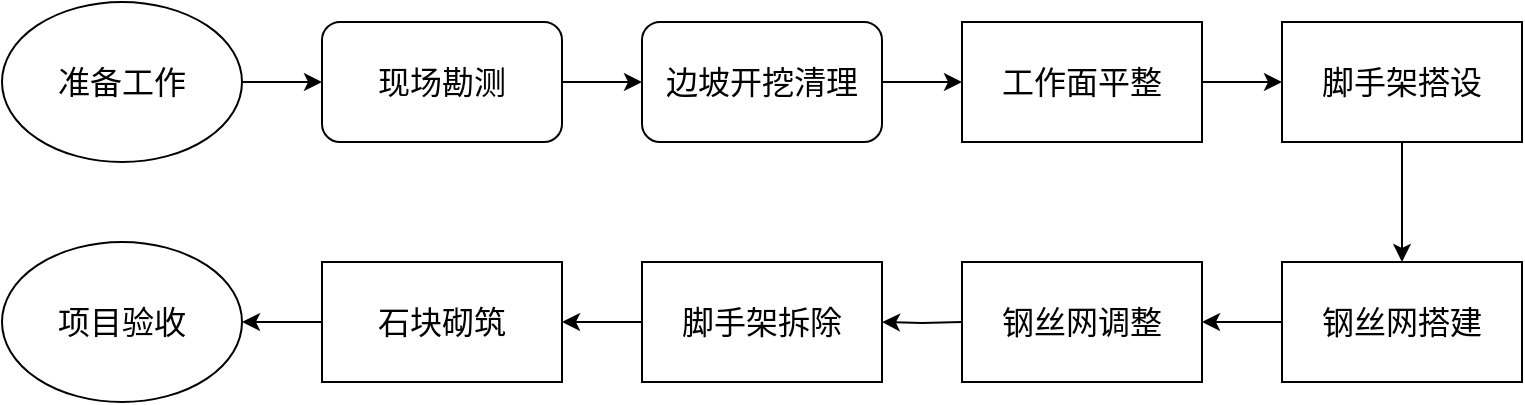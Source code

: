<mxfile version="24.4.0" type="device">
  <diagram id="C5RBs43oDa-KdzZeNtuy" name="Page-1">
    <mxGraphModel dx="1221" dy="771" grid="1" gridSize="10" guides="1" tooltips="1" connect="1" arrows="1" fold="1" page="1" pageScale="1" pageWidth="827" pageHeight="1169" math="0" shadow="0">
      <root>
        <mxCell id="WIyWlLk6GJQsqaUBKTNV-0" />
        <mxCell id="WIyWlLk6GJQsqaUBKTNV-1" parent="WIyWlLk6GJQsqaUBKTNV-0" />
        <mxCell id="hperhdJdkIZgUImDKUNA-11" value="" style="edgeStyle=orthogonalEdgeStyle;rounded=0;orthogonalLoop=1;jettySize=auto;html=1;" parent="WIyWlLk6GJQsqaUBKTNV-1" source="hperhdJdkIZgUImDKUNA-2" target="hperhdJdkIZgUImDKUNA-5" edge="1">
          <mxGeometry relative="1" as="geometry" />
        </mxCell>
        <mxCell id="hperhdJdkIZgUImDKUNA-2" value="&lt;font style=&quot;font-size: 16px;&quot;&gt;现场勘测&lt;/font&gt;" style="rounded=1;whiteSpace=wrap;html=1;fontSize=12;glass=0;strokeWidth=1;shadow=0;" parent="WIyWlLk6GJQsqaUBKTNV-1" vertex="1">
          <mxGeometry x="320" y="80" width="120" height="60" as="geometry" />
        </mxCell>
        <mxCell id="hperhdJdkIZgUImDKUNA-8" value="" style="edgeStyle=orthogonalEdgeStyle;rounded=0;orthogonalLoop=1;jettySize=auto;html=1;" parent="WIyWlLk6GJQsqaUBKTNV-1" source="hperhdJdkIZgUImDKUNA-5" edge="1">
          <mxGeometry relative="1" as="geometry">
            <mxPoint x="640" y="110" as="targetPoint" />
          </mxGeometry>
        </mxCell>
        <mxCell id="hperhdJdkIZgUImDKUNA-5" value="&lt;span style=&quot;font-size: 16px;&quot;&gt;边坡开挖清理&lt;/span&gt;" style="rounded=1;whiteSpace=wrap;html=1;fontSize=12;glass=0;strokeWidth=1;shadow=0;" parent="WIyWlLk6GJQsqaUBKTNV-1" vertex="1">
          <mxGeometry x="480" y="80" width="120" height="60" as="geometry" />
        </mxCell>
        <mxCell id="hperhdJdkIZgUImDKUNA-14" value="" style="edgeStyle=orthogonalEdgeStyle;rounded=0;orthogonalLoop=1;jettySize=auto;html=1;" parent="WIyWlLk6GJQsqaUBKTNV-1" source="hperhdJdkIZgUImDKUNA-6" target="hperhdJdkIZgUImDKUNA-2" edge="1">
          <mxGeometry relative="1" as="geometry" />
        </mxCell>
        <mxCell id="hperhdJdkIZgUImDKUNA-6" value="&lt;font style=&quot;font-size: 16px;&quot;&gt;准备工作&lt;/font&gt;" style="ellipse;whiteSpace=wrap;html=1;" parent="WIyWlLk6GJQsqaUBKTNV-1" vertex="1">
          <mxGeometry x="160" y="70" width="120" height="80" as="geometry" />
        </mxCell>
        <mxCell id="hperhdJdkIZgUImDKUNA-16" value="" style="edgeStyle=orthogonalEdgeStyle;rounded=0;orthogonalLoop=1;jettySize=auto;html=1;" parent="WIyWlLk6GJQsqaUBKTNV-1" source="hperhdJdkIZgUImDKUNA-9" target="hperhdJdkIZgUImDKUNA-15" edge="1">
          <mxGeometry relative="1" as="geometry" />
        </mxCell>
        <mxCell id="hperhdJdkIZgUImDKUNA-9" value="&lt;span style=&quot;font-size: 16px;&quot;&gt;工作面平整&lt;/span&gt;" style="rounded=0;whiteSpace=wrap;html=1;" parent="WIyWlLk6GJQsqaUBKTNV-1" vertex="1">
          <mxGeometry x="640" y="80" width="120" height="60" as="geometry" />
        </mxCell>
        <mxCell id="hperhdJdkIZgUImDKUNA-45" value="" style="edgeStyle=orthogonalEdgeStyle;rounded=0;orthogonalLoop=1;jettySize=auto;html=1;" parent="WIyWlLk6GJQsqaUBKTNV-1" source="hperhdJdkIZgUImDKUNA-15" target="hperhdJdkIZgUImDKUNA-29" edge="1">
          <mxGeometry relative="1" as="geometry" />
        </mxCell>
        <mxCell id="hperhdJdkIZgUImDKUNA-15" value="&lt;span style=&quot;font-size: 16px;&quot;&gt;脚手架搭设&lt;/span&gt;" style="rounded=0;whiteSpace=wrap;html=1;" parent="WIyWlLk6GJQsqaUBKTNV-1" vertex="1">
          <mxGeometry x="800" y="80" width="120" height="60" as="geometry" />
        </mxCell>
        <mxCell id="hperhdJdkIZgUImDKUNA-23" value="&lt;font style=&quot;font-size: 16px;&quot;&gt;钢丝网调整&lt;/font&gt;" style="rounded=0;whiteSpace=wrap;html=1;" parent="WIyWlLk6GJQsqaUBKTNV-1" vertex="1">
          <mxGeometry x="640" y="200" width="120" height="60" as="geometry" />
        </mxCell>
        <mxCell id="hperhdJdkIZgUImDKUNA-28" value="" style="edgeStyle=orthogonalEdgeStyle;rounded=0;orthogonalLoop=1;jettySize=auto;html=1;" parent="WIyWlLk6GJQsqaUBKTNV-1" target="hperhdJdkIZgUImDKUNA-27" edge="1">
          <mxGeometry relative="1" as="geometry">
            <mxPoint x="640" y="230" as="sourcePoint" />
          </mxGeometry>
        </mxCell>
        <mxCell id="hperhdJdkIZgUImDKUNA-31" value="" style="edgeStyle=orthogonalEdgeStyle;rounded=0;orthogonalLoop=1;jettySize=auto;html=1;" parent="WIyWlLk6GJQsqaUBKTNV-1" source="hperhdJdkIZgUImDKUNA-27" target="hperhdJdkIZgUImDKUNA-30" edge="1">
          <mxGeometry relative="1" as="geometry" />
        </mxCell>
        <mxCell id="hperhdJdkIZgUImDKUNA-27" value="&lt;font style=&quot;font-size: 16px;&quot;&gt;脚手架拆除&lt;/font&gt;" style="rounded=0;whiteSpace=wrap;html=1;" parent="WIyWlLk6GJQsqaUBKTNV-1" vertex="1">
          <mxGeometry x="480" y="200" width="120" height="60" as="geometry" />
        </mxCell>
        <mxCell id="hperhdJdkIZgUImDKUNA-46" value="" style="edgeStyle=orthogonalEdgeStyle;rounded=0;orthogonalLoop=1;jettySize=auto;html=1;" parent="WIyWlLk6GJQsqaUBKTNV-1" source="hperhdJdkIZgUImDKUNA-29" target="hperhdJdkIZgUImDKUNA-23" edge="1">
          <mxGeometry relative="1" as="geometry" />
        </mxCell>
        <mxCell id="hperhdJdkIZgUImDKUNA-29" value="&lt;span style=&quot;font-size: 16px;&quot;&gt;钢丝网搭建&lt;/span&gt;" style="rounded=1;whiteSpace=wrap;html=1;" parent="WIyWlLk6GJQsqaUBKTNV-1" vertex="1">
          <mxGeometry x="800" y="200" width="120" height="60" as="geometry" />
        </mxCell>
        <mxCell id="hperhdJdkIZgUImDKUNA-33" value="" style="edgeStyle=orthogonalEdgeStyle;rounded=0;orthogonalLoop=1;jettySize=auto;html=1;" parent="WIyWlLk6GJQsqaUBKTNV-1" source="hperhdJdkIZgUImDKUNA-30" edge="1">
          <mxGeometry relative="1" as="geometry">
            <mxPoint x="280" y="230" as="targetPoint" />
          </mxGeometry>
        </mxCell>
        <mxCell id="hperhdJdkIZgUImDKUNA-30" value="&lt;span style=&quot;font-size: 16px;&quot;&gt;石块砌筑&lt;/span&gt;" style="rounded=0;whiteSpace=wrap;html=1;" parent="WIyWlLk6GJQsqaUBKTNV-1" vertex="1">
          <mxGeometry x="320" y="200" width="120" height="60" as="geometry" />
        </mxCell>
        <mxCell id="sWRwNPGQL_pvgFAx5R_b-0" value="&lt;font style=&quot;font-size: 16px;&quot;&gt;项目验收&lt;/font&gt;" style="ellipse;whiteSpace=wrap;html=1;" vertex="1" parent="WIyWlLk6GJQsqaUBKTNV-1">
          <mxGeometry x="160" y="190" width="120" height="80" as="geometry" />
        </mxCell>
        <mxCell id="sWRwNPGQL_pvgFAx5R_b-1" value="&lt;font style=&quot;font-size: 16px;&quot;&gt;钢丝网搭建&lt;/font&gt;" style="rounded=0;whiteSpace=wrap;html=1;" vertex="1" parent="WIyWlLk6GJQsqaUBKTNV-1">
          <mxGeometry x="800" y="200" width="120" height="60" as="geometry" />
        </mxCell>
      </root>
    </mxGraphModel>
  </diagram>
</mxfile>
